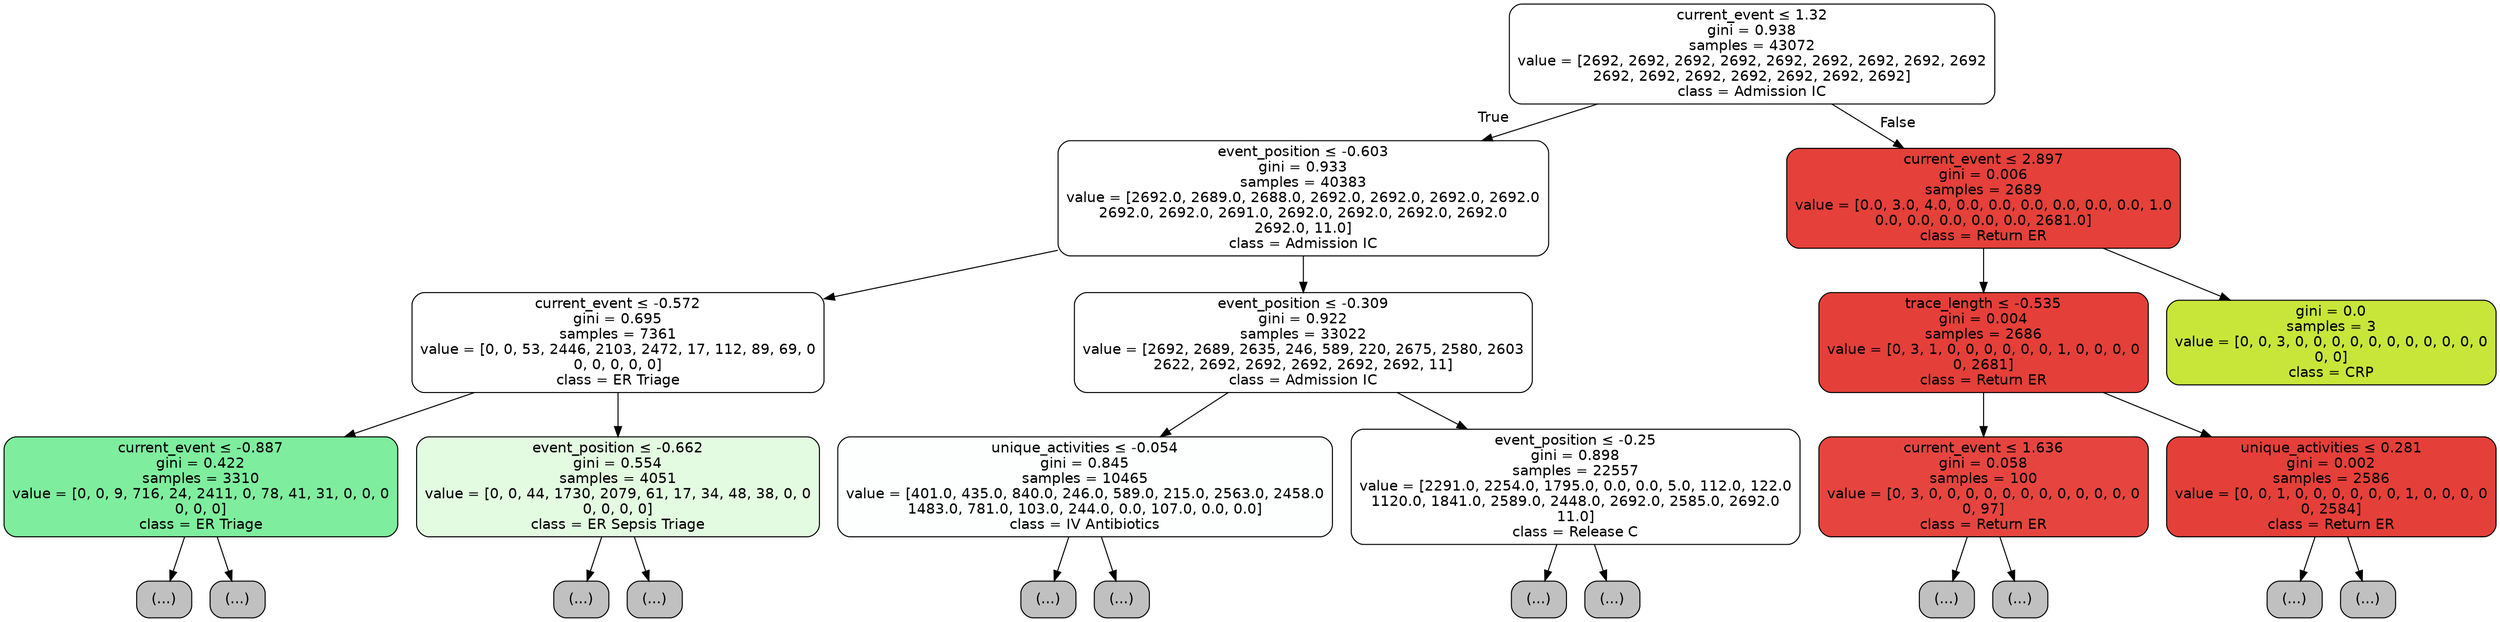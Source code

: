 digraph Tree {
node [shape=box, style="filled, rounded", color="black", fontname="helvetica"] ;
edge [fontname="helvetica"] ;
0 [label=<current_event &le; 1.32<br/>gini = 0.938<br/>samples = 43072<br/>value = [2692, 2692, 2692, 2692, 2692, 2692, 2692, 2692, 2692<br/>2692, 2692, 2692, 2692, 2692, 2692, 2692]<br/>class = Admission IC>, fillcolor="#ffffff"] ;
1 [label=<event_position &le; -0.603<br/>gini = 0.933<br/>samples = 40383<br/>value = [2692.0, 2689.0, 2688.0, 2692.0, 2692.0, 2692.0, 2692.0<br/>2692.0, 2692.0, 2691.0, 2692.0, 2692.0, 2692.0, 2692.0<br/>2692.0, 11.0]<br/>class = Admission IC>, fillcolor="#ffffff"] ;
0 -> 1 [labeldistance=2.5, labelangle=45, headlabel="True"] ;
2 [label=<current_event &le; -0.572<br/>gini = 0.695<br/>samples = 7361<br/>value = [0, 0, 53, 2446, 2103, 2472, 17, 112, 89, 69, 0<br/>0, 0, 0, 0, 0]<br/>class = ER Triage>, fillcolor="#fefffe"] ;
1 -> 2 ;
3 [label=<current_event &le; -0.887<br/>gini = 0.422<br/>samples = 3310<br/>value = [0, 0, 9, 716, 24, 2411, 0, 78, 41, 31, 0, 0, 0<br/>0, 0, 0]<br/>class = ER Triage>, fillcolor="#7eee9e"] ;
2 -> 3 ;
4 [label="(...)", fillcolor="#C0C0C0"] ;
3 -> 4 ;
5 [label="(...)", fillcolor="#C0C0C0"] ;
3 -> 5 ;
6 [label=<event_position &le; -0.662<br/>gini = 0.554<br/>samples = 4051<br/>value = [0, 0, 44, 1730, 2079, 61, 17, 34, 48, 38, 0, 0<br/>0, 0, 0, 0]<br/>class = ER Sepsis Triage>, fillcolor="#e3fbe1"] ;
2 -> 6 ;
7 [label="(...)", fillcolor="#C0C0C0"] ;
6 -> 7 ;
8 [label="(...)", fillcolor="#C0C0C0"] ;
6 -> 8 ;
9 [label=<event_position &le; -0.309<br/>gini = 0.922<br/>samples = 33022<br/>value = [2692, 2689, 2635, 246, 589, 220, 2675, 2580, 2603<br/>2622, 2692, 2692, 2692, 2692, 2692, 11]<br/>class = Admission IC>, fillcolor="#ffffff"] ;
1 -> 9 ;
10 [label=<unique_activities &le; -0.054<br/>gini = 0.845<br/>samples = 10465<br/>value = [401.0, 435.0, 840.0, 246.0, 589.0, 215.0, 2563.0, 2458.0<br/>1483.0, 781.0, 103.0, 244.0, 0.0, 107.0, 0.0, 0.0]<br/>class = IV Antibiotics>, fillcolor="#fcfffe"] ;
9 -> 10 ;
11 [label="(...)", fillcolor="#C0C0C0"] ;
10 -> 11 ;
12 [label="(...)", fillcolor="#C0C0C0"] ;
10 -> 12 ;
13 [label=<event_position &le; -0.25<br/>gini = 0.898<br/>samples = 22557<br/>value = [2291.0, 2254.0, 1795.0, 0.0, 0.0, 5.0, 112.0, 122.0<br/>1120.0, 1841.0, 2589.0, 2448.0, 2692.0, 2585.0, 2692.0<br/>11.0]<br/>class = Release C>, fillcolor="#ffffff"] ;
9 -> 13 ;
14 [label="(...)", fillcolor="#C0C0C0"] ;
13 -> 14 ;
15 [label="(...)", fillcolor="#C0C0C0"] ;
13 -> 15 ;
16 [label=<current_event &le; 2.897<br/>gini = 0.006<br/>samples = 2689<br/>value = [0.0, 3.0, 4.0, 0.0, 0.0, 0.0, 0.0, 0.0, 0.0, 1.0<br/>0.0, 0.0, 0.0, 0.0, 0.0, 2681.0]<br/>class = Return ER>, fillcolor="#e5403a"] ;
0 -> 16 [labeldistance=2.5, labelangle=-45, headlabel="False"] ;
17 [label=<trace_length &le; -0.535<br/>gini = 0.004<br/>samples = 2686<br/>value = [0, 3, 1, 0, 0, 0, 0, 0, 0, 1, 0, 0, 0, 0<br/>0, 2681]<br/>class = Return ER>, fillcolor="#e53f39"] ;
16 -> 17 ;
18 [label=<current_event &le; 1.636<br/>gini = 0.058<br/>samples = 100<br/>value = [0, 3, 0, 0, 0, 0, 0, 0, 0, 0, 0, 0, 0, 0<br/>0, 97]<br/>class = Return ER>, fillcolor="#e6453f"] ;
17 -> 18 ;
19 [label="(...)", fillcolor="#C0C0C0"] ;
18 -> 19 ;
20 [label="(...)", fillcolor="#C0C0C0"] ;
18 -> 20 ;
21 [label=<unique_activities &le; 0.281<br/>gini = 0.002<br/>samples = 2586<br/>value = [0, 0, 1, 0, 0, 0, 0, 0, 0, 1, 0, 0, 0, 0<br/>0, 2584]<br/>class = Return ER>, fillcolor="#e53f39"] ;
17 -> 21 ;
22 [label="(...)", fillcolor="#C0C0C0"] ;
21 -> 22 ;
23 [label="(...)", fillcolor="#C0C0C0"] ;
21 -> 23 ;
24 [label=<gini = 0.0<br/>samples = 3<br/>value = [0, 0, 3, 0, 0, 0, 0, 0, 0, 0, 0, 0, 0, 0<br/>0, 0]<br/>class = CRP>, fillcolor="#c8e539"] ;
16 -> 24 ;
}